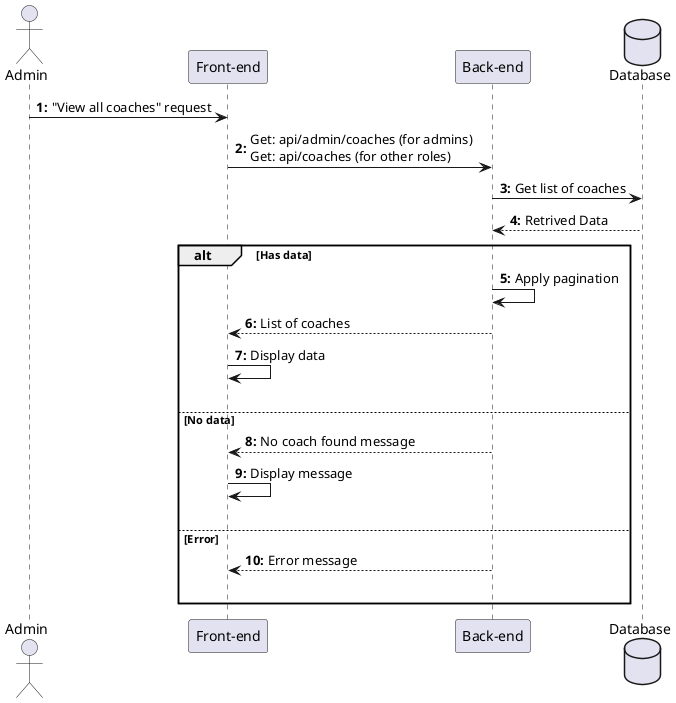 @startuml ViewAllCoaches

actor Admin as user
participant "Front-end" as client
participant "Back-end" as server 
database "Database" as db

autonumber "<b>0:"

user -> client : "View all coaches" request
client -> server : Get: api/admin/coaches (for admins) \nGet: api/coaches (for other roles)
server -> db : Get list of coaches
db --> server : Retrived Data

alt Has data
    server -> server : Apply pagination
    server --> client : List of coaches
    client -> client : Display data
    |||

else No data
    server --> client : No coach found message
    client -> client : Display message 
    |||

else Error
    server --> client : Error message
    |||
end 

@enduml